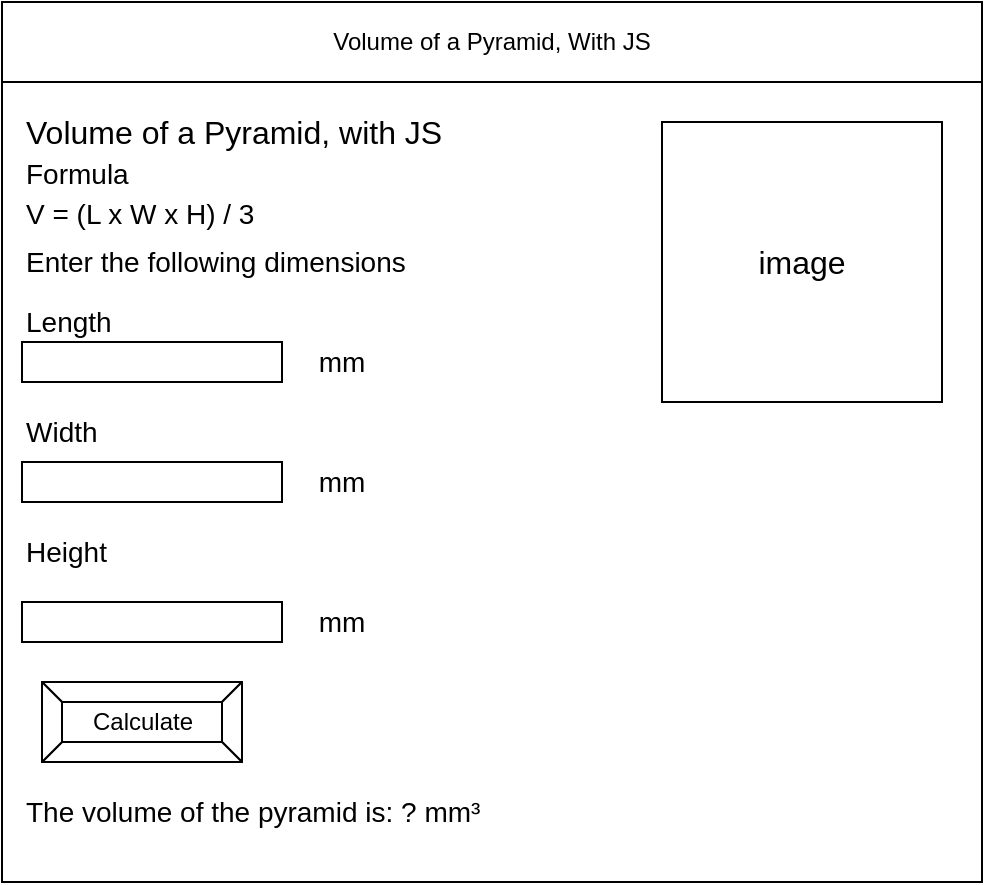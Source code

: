 <mxfile>
    <diagram id="pIaEtrtLPv3HG8r1JEND" name="Page-1">
        <mxGraphModel dx="934" dy="613" grid="1" gridSize="10" guides="1" tooltips="1" connect="1" arrows="1" fold="1" page="1" pageScale="1" pageWidth="850" pageHeight="1100" math="0" shadow="0">
            <root>
                <mxCell id="0"/>
                <mxCell id="1" parent="0"/>
                <mxCell id="2" value="" style="rounded=0;whiteSpace=wrap;html=1;" parent="1" vertex="1">
                    <mxGeometry x="80" y="80" width="490" height="440" as="geometry"/>
                </mxCell>
                <mxCell id="3" value="Volume of a Pyramid, With JS" style="rounded=0;whiteSpace=wrap;html=1;" parent="1" vertex="1">
                    <mxGeometry x="80" y="80" width="490" height="40" as="geometry"/>
                </mxCell>
                <mxCell id="6" value="Calculate" style="labelPosition=center;verticalLabelPosition=middle;align=center;html=1;shape=mxgraph.basic.button;dx=10;" parent="1" vertex="1">
                    <mxGeometry x="100" y="420" width="100" height="40" as="geometry"/>
                </mxCell>
                <mxCell id="8" value="&lt;font style=&quot;font-size: 16px&quot;&gt;Volume of a Pyramid, with JS&lt;/font&gt;" style="text;html=1;strokeColor=none;fillColor=none;align=left;verticalAlign=middle;whiteSpace=wrap;rounded=0;fontSize=13;" parent="1" vertex="1">
                    <mxGeometry x="90" y="130" width="320" height="30" as="geometry"/>
                </mxCell>
                <mxCell id="9" value="image" style="whiteSpace=wrap;html=1;aspect=fixed;fontSize=16;" parent="1" vertex="1">
                    <mxGeometry x="410" y="140" width="140" height="140" as="geometry"/>
                </mxCell>
                <mxCell id="10" value="&lt;span style=&quot;font-size: 14px&quot;&gt;Formula&lt;br&gt;V = (L x W x H) / 3&lt;br&gt;&lt;/span&gt;" style="text;html=1;strokeColor=none;fillColor=none;align=left;verticalAlign=middle;whiteSpace=wrap;rounded=0;fontSize=16;" parent="1" vertex="1">
                    <mxGeometry x="90" y="160" width="170" height="30" as="geometry"/>
                </mxCell>
                <mxCell id="11" value="Enter the following dimensions" style="text;html=1;strokeColor=none;fillColor=none;align=left;verticalAlign=middle;whiteSpace=wrap;rounded=0;fontSize=14;" parent="1" vertex="1">
                    <mxGeometry x="90" y="195" width="230" height="30" as="geometry"/>
                </mxCell>
                <mxCell id="12" value="Length" style="text;html=1;strokeColor=none;fillColor=none;align=left;verticalAlign=middle;whiteSpace=wrap;rounded=0;fontSize=14;" parent="1" vertex="1">
                    <mxGeometry x="90" y="225" width="200" height="30" as="geometry"/>
                </mxCell>
                <mxCell id="13" value="Width" style="text;html=1;strokeColor=none;fillColor=none;align=left;verticalAlign=middle;whiteSpace=wrap;rounded=0;fontSize=14;" parent="1" vertex="1">
                    <mxGeometry x="90" y="280" width="200" height="30" as="geometry"/>
                </mxCell>
                <mxCell id="14" value="Height" style="text;html=1;strokeColor=none;fillColor=none;align=left;verticalAlign=middle;whiteSpace=wrap;rounded=0;fontSize=14;" parent="1" vertex="1">
                    <mxGeometry x="90" y="340" width="200" height="30" as="geometry"/>
                </mxCell>
                <mxCell id="16" value="" style="rounded=0;whiteSpace=wrap;html=1;fontSize=14;" parent="1" vertex="1">
                    <mxGeometry x="90" y="250" width="130" height="20" as="geometry"/>
                </mxCell>
                <mxCell id="17" value="" style="rounded=0;whiteSpace=wrap;html=1;fontSize=14;" parent="1" vertex="1">
                    <mxGeometry x="90" y="310" width="130" height="20" as="geometry"/>
                </mxCell>
                <mxCell id="18" value="" style="rounded=0;whiteSpace=wrap;html=1;fontSize=14;" parent="1" vertex="1">
                    <mxGeometry x="90" y="380" width="130" height="20" as="geometry"/>
                </mxCell>
                <mxCell id="19" value="mm" style="text;html=1;strokeColor=none;fillColor=none;align=center;verticalAlign=middle;whiteSpace=wrap;rounded=0;fontSize=14;" parent="1" vertex="1">
                    <mxGeometry x="220" y="245" width="60" height="30" as="geometry"/>
                </mxCell>
                <mxCell id="20" value="mm" style="text;html=1;strokeColor=none;fillColor=none;align=center;verticalAlign=middle;whiteSpace=wrap;rounded=0;fontSize=14;" parent="1" vertex="1">
                    <mxGeometry x="220" y="305" width="60" height="30" as="geometry"/>
                </mxCell>
                <mxCell id="21" value="mm" style="text;html=1;strokeColor=none;fillColor=none;align=center;verticalAlign=middle;whiteSpace=wrap;rounded=0;fontSize=14;" parent="1" vertex="1">
                    <mxGeometry x="220" y="375" width="60" height="30" as="geometry"/>
                </mxCell>
                <mxCell id="22" value="The volume of the pyramid is: ? mm³" style="text;html=1;strokeColor=none;fillColor=none;align=left;verticalAlign=middle;whiteSpace=wrap;rounded=0;fontSize=14;" parent="1" vertex="1">
                    <mxGeometry x="90" y="470" width="300" height="30" as="geometry"/>
                </mxCell>
            </root>
        </mxGraphModel>
    </diagram>
</mxfile>
